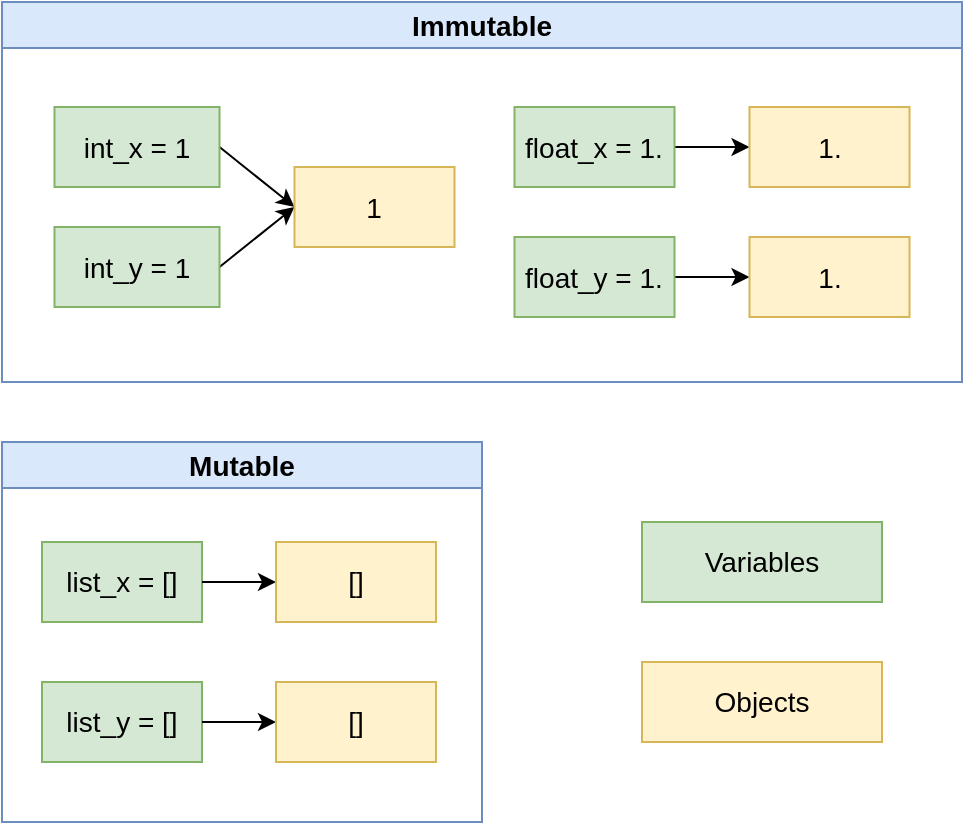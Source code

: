 <mxfile version="24.5.1" type="device">
  <diagram name="Page-1" id="qxl9Y_R5qQgCayUnfU5G">
    <mxGraphModel dx="1114" dy="823" grid="1" gridSize="10" guides="1" tooltips="1" connect="1" arrows="1" fold="1" page="1" pageScale="1" pageWidth="850" pageHeight="1100" math="0" shadow="0">
      <root>
        <mxCell id="0" />
        <mxCell id="1" parent="0" />
        <mxCell id="zxJZAqskELTLI-JP8KD7-22" value="Immutable" style="swimlane;whiteSpace=wrap;html=1;fillColor=#dae8fc;strokeColor=#6c8ebf;fontSize=14;" vertex="1" parent="1">
          <mxGeometry x="20" y="210" width="480" height="190" as="geometry" />
        </mxCell>
        <mxCell id="zxJZAqskELTLI-JP8KD7-13" style="rounded=0;orthogonalLoop=1;jettySize=auto;html=1;exitX=1;exitY=0.5;exitDx=0;exitDy=0;entryX=0;entryY=0.5;entryDx=0;entryDy=0;fontSize=14;" edge="1" parent="zxJZAqskELTLI-JP8KD7-22" source="zxJZAqskELTLI-JP8KD7-1" target="zxJZAqskELTLI-JP8KD7-7">
          <mxGeometry relative="1" as="geometry" />
        </mxCell>
        <mxCell id="zxJZAqskELTLI-JP8KD7-1" value="int_x = 1" style="rounded=0;whiteSpace=wrap;html=1;fontSize=14;fillColor=#d5e8d4;strokeColor=#82b366;" vertex="1" parent="zxJZAqskELTLI-JP8KD7-22">
          <mxGeometry x="26.25" y="52.5" width="82.5" height="40" as="geometry" />
        </mxCell>
        <mxCell id="zxJZAqskELTLI-JP8KD7-14" style="rounded=0;orthogonalLoop=1;jettySize=auto;html=1;exitX=1;exitY=0.5;exitDx=0;exitDy=0;fontSize=14;" edge="1" parent="zxJZAqskELTLI-JP8KD7-22" source="zxJZAqskELTLI-JP8KD7-2">
          <mxGeometry relative="1" as="geometry">
            <mxPoint x="146.25" y="102.5" as="targetPoint" />
          </mxGeometry>
        </mxCell>
        <mxCell id="zxJZAqskELTLI-JP8KD7-2" value="int_y = 1" style="rounded=0;whiteSpace=wrap;html=1;fontSize=14;fillColor=#d5e8d4;strokeColor=#82b366;" vertex="1" parent="zxJZAqskELTLI-JP8KD7-22">
          <mxGeometry x="26.25" y="112.5" width="82.5" height="40" as="geometry" />
        </mxCell>
        <mxCell id="zxJZAqskELTLI-JP8KD7-7" value="1" style="rounded=0;whiteSpace=wrap;html=1;fillColor=#fff2cc;strokeColor=#d6b656;fontSize=14;" vertex="1" parent="zxJZAqskELTLI-JP8KD7-22">
          <mxGeometry x="146.25" y="82.5" width="80" height="40" as="geometry" />
        </mxCell>
        <mxCell id="zxJZAqskELTLI-JP8KD7-11" style="edgeStyle=orthogonalEdgeStyle;rounded=0;orthogonalLoop=1;jettySize=auto;html=1;exitX=1;exitY=0.5;exitDx=0;exitDy=0;entryX=0;entryY=0.5;entryDx=0;entryDy=0;fontSize=14;" edge="1" parent="zxJZAqskELTLI-JP8KD7-22" source="zxJZAqskELTLI-JP8KD7-3" target="zxJZAqskELTLI-JP8KD7-9">
          <mxGeometry relative="1" as="geometry" />
        </mxCell>
        <mxCell id="zxJZAqskELTLI-JP8KD7-3" value="float_x = 1." style="rounded=0;whiteSpace=wrap;html=1;fontSize=14;fillColor=#d5e8d4;strokeColor=#82b366;" vertex="1" parent="zxJZAqskELTLI-JP8KD7-22">
          <mxGeometry x="256.25" y="52.5" width="80" height="40" as="geometry" />
        </mxCell>
        <mxCell id="zxJZAqskELTLI-JP8KD7-12" style="edgeStyle=orthogonalEdgeStyle;rounded=0;orthogonalLoop=1;jettySize=auto;html=1;exitX=1;exitY=0.5;exitDx=0;exitDy=0;entryX=0;entryY=0.5;entryDx=0;entryDy=0;fontSize=14;" edge="1" parent="zxJZAqskELTLI-JP8KD7-22" source="zxJZAqskELTLI-JP8KD7-4" target="zxJZAqskELTLI-JP8KD7-8">
          <mxGeometry relative="1" as="geometry" />
        </mxCell>
        <mxCell id="zxJZAqskELTLI-JP8KD7-4" value="float_y = 1." style="rounded=0;whiteSpace=wrap;html=1;fontSize=14;fillColor=#d5e8d4;strokeColor=#82b366;" vertex="1" parent="zxJZAqskELTLI-JP8KD7-22">
          <mxGeometry x="256.25" y="117.5" width="80" height="40" as="geometry" />
        </mxCell>
        <mxCell id="zxJZAqskELTLI-JP8KD7-8" value="1." style="rounded=0;whiteSpace=wrap;html=1;fillColor=#fff2cc;strokeColor=#d6b656;fontSize=14;" vertex="1" parent="zxJZAqskELTLI-JP8KD7-22">
          <mxGeometry x="373.75" y="117.5" width="80" height="40" as="geometry" />
        </mxCell>
        <mxCell id="zxJZAqskELTLI-JP8KD7-9" value="1." style="rounded=0;whiteSpace=wrap;html=1;fillColor=#fff2cc;strokeColor=#d6b656;fontSize=14;" vertex="1" parent="zxJZAqskELTLI-JP8KD7-22">
          <mxGeometry x="373.75" y="52.5" width="80" height="40" as="geometry" />
        </mxCell>
        <mxCell id="zxJZAqskELTLI-JP8KD7-23" value="Mutable" style="swimlane;whiteSpace=wrap;html=1;fillColor=#dae8fc;strokeColor=#6c8ebf;fontSize=14;" vertex="1" parent="1">
          <mxGeometry x="20" y="430" width="240" height="190" as="geometry" />
        </mxCell>
        <mxCell id="zxJZAqskELTLI-JP8KD7-5" value="list_x = []" style="rounded=0;whiteSpace=wrap;html=1;fontSize=14;fillColor=#d5e8d4;strokeColor=#82b366;" vertex="1" parent="zxJZAqskELTLI-JP8KD7-23">
          <mxGeometry x="20" y="50" width="80" height="40" as="geometry" />
        </mxCell>
        <mxCell id="zxJZAqskELTLI-JP8KD7-6" value="list_y = []" style="rounded=0;whiteSpace=wrap;html=1;fontSize=14;fillColor=#d5e8d4;strokeColor=#82b366;" vertex="1" parent="zxJZAqskELTLI-JP8KD7-23">
          <mxGeometry x="20" y="120" width="80" height="40" as="geometry" />
        </mxCell>
        <mxCell id="zxJZAqskELTLI-JP8KD7-15" style="edgeStyle=orthogonalEdgeStyle;rounded=0;orthogonalLoop=1;jettySize=auto;html=1;exitX=1;exitY=0.5;exitDx=0;exitDy=0;entryX=0;entryY=0.5;entryDx=0;entryDy=0;fontSize=14;" edge="1" parent="zxJZAqskELTLI-JP8KD7-23" target="zxJZAqskELTLI-JP8KD7-18">
          <mxGeometry relative="1" as="geometry">
            <mxPoint x="100" y="70" as="sourcePoint" />
          </mxGeometry>
        </mxCell>
        <mxCell id="zxJZAqskELTLI-JP8KD7-16" style="edgeStyle=orthogonalEdgeStyle;rounded=0;orthogonalLoop=1;jettySize=auto;html=1;exitX=1;exitY=0.5;exitDx=0;exitDy=0;entryX=0;entryY=0.5;entryDx=0;entryDy=0;fontSize=14;" edge="1" parent="zxJZAqskELTLI-JP8KD7-23" target="zxJZAqskELTLI-JP8KD7-17">
          <mxGeometry relative="1" as="geometry">
            <mxPoint x="100" y="140" as="sourcePoint" />
          </mxGeometry>
        </mxCell>
        <mxCell id="zxJZAqskELTLI-JP8KD7-17" value="[]" style="rounded=0;whiteSpace=wrap;html=1;fillColor=#fff2cc;strokeColor=#d6b656;fontSize=14;" vertex="1" parent="zxJZAqskELTLI-JP8KD7-23">
          <mxGeometry x="137" y="120" width="80" height="40" as="geometry" />
        </mxCell>
        <mxCell id="zxJZAqskELTLI-JP8KD7-18" value="[]" style="rounded=0;whiteSpace=wrap;html=1;fillColor=#fff2cc;strokeColor=#d6b656;fontSize=14;" vertex="1" parent="zxJZAqskELTLI-JP8KD7-23">
          <mxGeometry x="137" y="50" width="80" height="40" as="geometry" />
        </mxCell>
        <mxCell id="zxJZAqskELTLI-JP8KD7-24" value="Variables" style="rounded=0;whiteSpace=wrap;html=1;fontSize=14;fillColor=#d5e8d4;strokeColor=#82b366;" vertex="1" parent="1">
          <mxGeometry x="340" y="470" width="120" height="40" as="geometry" />
        </mxCell>
        <mxCell id="zxJZAqskELTLI-JP8KD7-25" value="Objects" style="rounded=0;whiteSpace=wrap;html=1;fontSize=14;fillColor=#fff2cc;strokeColor=#d6b656;" vertex="1" parent="1">
          <mxGeometry x="340" y="540" width="120" height="40" as="geometry" />
        </mxCell>
      </root>
    </mxGraphModel>
  </diagram>
</mxfile>
